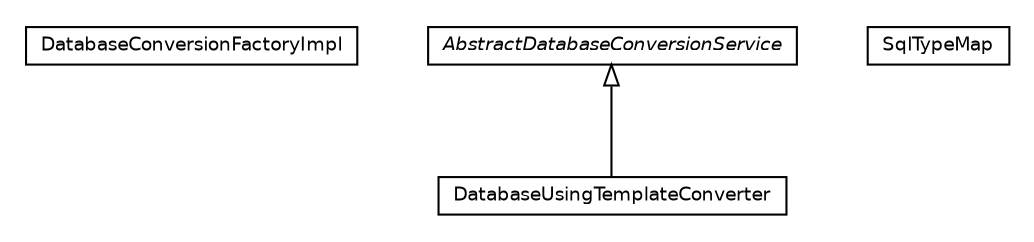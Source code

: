 #!/usr/local/bin/dot
#
# Class diagram 
# Generated by UMLGraph version R5_6 (http://www.umlgraph.org/)
#

digraph G {
	edge [fontname="Helvetica",fontsize=10,labelfontname="Helvetica",labelfontsize=10];
	node [fontname="Helvetica",fontsize=10,shape=plaintext];
	nodesep=0.25;
	ranksep=0.5;
	// net.ljcomputing.database.servcie.impl.DatabaseConversionFactoryImpl
	c15 [label=<<table title="net.ljcomputing.database.servcie.impl.DatabaseConversionFactoryImpl" border="0" cellborder="1" cellspacing="0" cellpadding="2" port="p" href="./DatabaseConversionFactoryImpl.html">
		<tr><td><table border="0" cellspacing="0" cellpadding="1">
<tr><td align="center" balign="center"> DatabaseConversionFactoryImpl </td></tr>
		</table></td></tr>
		</table>>, URL="./DatabaseConversionFactoryImpl.html", fontname="Helvetica", fontcolor="black", fontsize=9.0];
	// net.ljcomputing.database.servcie.impl.DatabaseUsingTemplateConverter
	c16 [label=<<table title="net.ljcomputing.database.servcie.impl.DatabaseUsingTemplateConverter" border="0" cellborder="1" cellspacing="0" cellpadding="2" port="p" href="./DatabaseUsingTemplateConverter.html">
		<tr><td><table border="0" cellspacing="0" cellpadding="1">
<tr><td align="center" balign="center"> DatabaseUsingTemplateConverter </td></tr>
		</table></td></tr>
		</table>>, URL="./DatabaseUsingTemplateConverter.html", fontname="Helvetica", fontcolor="black", fontsize=9.0];
	// net.ljcomputing.database.servcie.impl.AbstractDatabaseConversionService
	c17 [label=<<table title="net.ljcomputing.database.servcie.impl.AbstractDatabaseConversionService" border="0" cellborder="1" cellspacing="0" cellpadding="2" port="p" href="./AbstractDatabaseConversionService.html">
		<tr><td><table border="0" cellspacing="0" cellpadding="1">
<tr><td align="center" balign="center"><font face="Helvetica-Oblique"> AbstractDatabaseConversionService </font></td></tr>
		</table></td></tr>
		</table>>, URL="./AbstractDatabaseConversionService.html", fontname="Helvetica", fontcolor="black", fontsize=9.0];
	// net.ljcomputing.database.servcie.impl.SqlTypeMap
	c18 [label=<<table title="net.ljcomputing.database.servcie.impl.SqlTypeMap" border="0" cellborder="1" cellspacing="0" cellpadding="2" port="p" href="./SqlTypeMap.html">
		<tr><td><table border="0" cellspacing="0" cellpadding="1">
<tr><td align="center" balign="center"> SqlTypeMap </td></tr>
		</table></td></tr>
		</table>>, URL="./SqlTypeMap.html", fontname="Helvetica", fontcolor="black", fontsize=9.0];
	//net.ljcomputing.database.servcie.impl.DatabaseUsingTemplateConverter extends net.ljcomputing.database.servcie.impl.AbstractDatabaseConversionService
	c17:p -> c16:p [dir=back,arrowtail=empty];
}

